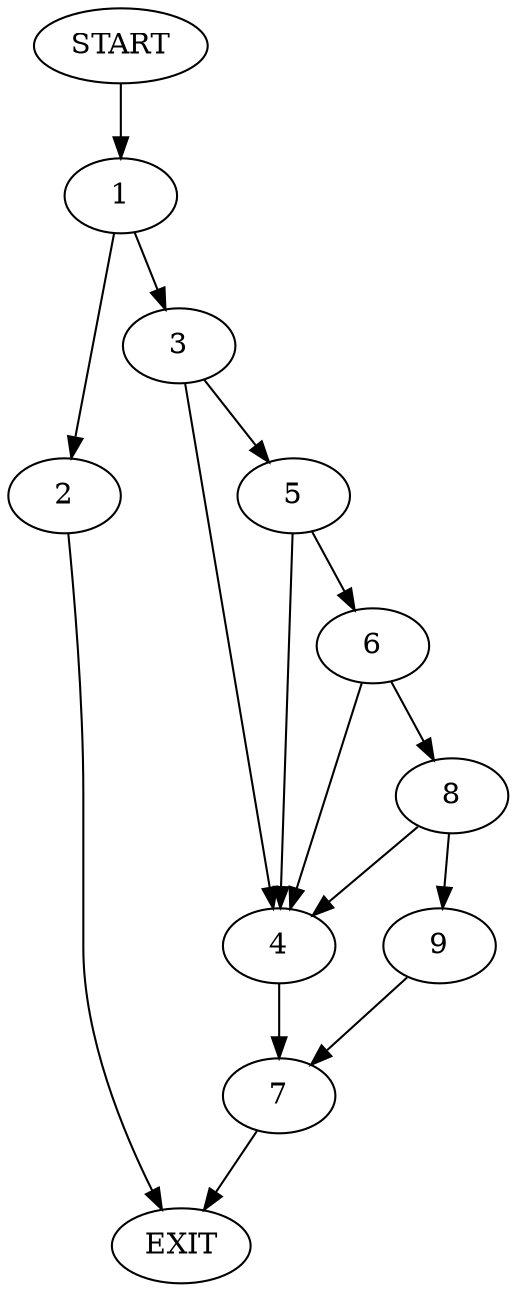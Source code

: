 digraph {
0 [label="START"]
10 [label="EXIT"]
0 -> 1
1 -> 2
1 -> 3
2 -> 10
3 -> 4
3 -> 5
5 -> 4
5 -> 6
4 -> 7
6 -> 8
6 -> 4
8 -> 4
8 -> 9
9 -> 7
7 -> 10
}
